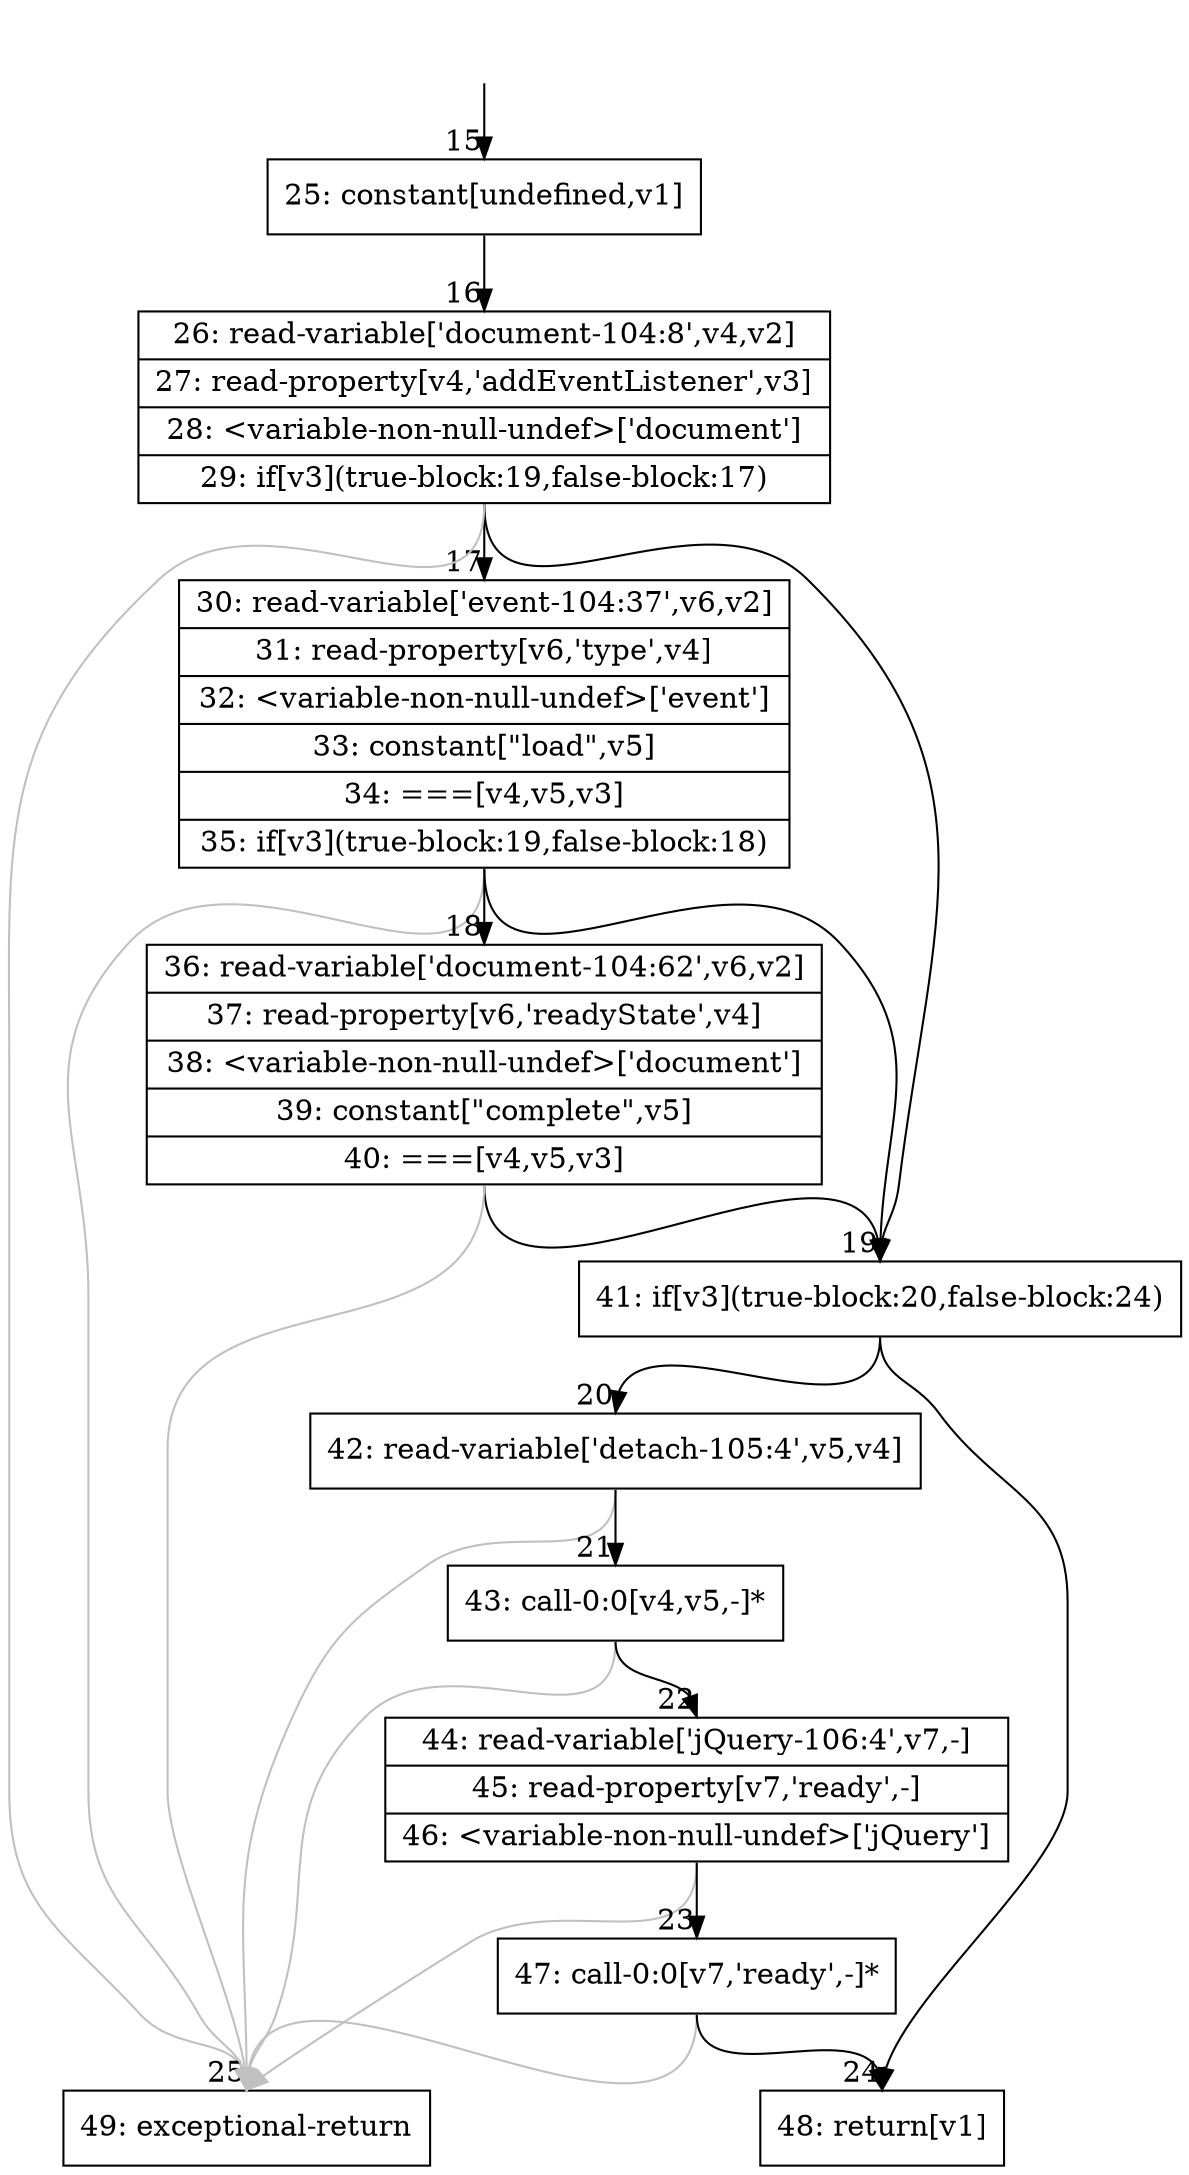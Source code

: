 digraph {
rankdir="TD"
BB_entry4[shape=none,label=""];
BB_entry4 -> BB15 [tailport=s, headport=n, headlabel="    15"]
BB15 [shape=record label="{25: constant[undefined,v1]}" ] 
BB15 -> BB16 [tailport=s, headport=n, headlabel="      16"]
BB16 [shape=record label="{26: read-variable['document-104:8',v4,v2]|27: read-property[v4,'addEventListener',v3]|28: \<variable-non-null-undef\>['document']|29: if[v3](true-block:19,false-block:17)}" ] 
BB16 -> BB19 [tailport=s, headport=n, headlabel="      19"]
BB16 -> BB17 [tailport=s, headport=n, headlabel="      17"]
BB16 -> BB25 [tailport=s, headport=n, color=gray, headlabel="      25"]
BB17 [shape=record label="{30: read-variable['event-104:37',v6,v2]|31: read-property[v6,'type',v4]|32: \<variable-non-null-undef\>['event']|33: constant[\"load\",v5]|34: ===[v4,v5,v3]|35: if[v3](true-block:19,false-block:18)}" ] 
BB17 -> BB19 [tailport=s, headport=n]
BB17 -> BB18 [tailport=s, headport=n, headlabel="      18"]
BB17 -> BB25 [tailport=s, headport=n, color=gray]
BB18 [shape=record label="{36: read-variable['document-104:62',v6,v2]|37: read-property[v6,'readyState',v4]|38: \<variable-non-null-undef\>['document']|39: constant[\"complete\",v5]|40: ===[v4,v5,v3]}" ] 
BB18 -> BB19 [tailport=s, headport=n]
BB18 -> BB25 [tailport=s, headport=n, color=gray]
BB19 [shape=record label="{41: if[v3](true-block:20,false-block:24)}" ] 
BB19 -> BB20 [tailport=s, headport=n, headlabel="      20"]
BB19 -> BB24 [tailport=s, headport=n, headlabel="      24"]
BB20 [shape=record label="{42: read-variable['detach-105:4',v5,v4]}" ] 
BB20 -> BB21 [tailport=s, headport=n, headlabel="      21"]
BB20 -> BB25 [tailport=s, headport=n, color=gray]
BB21 [shape=record label="{43: call-0:0[v4,v5,-]*}" ] 
BB21 -> BB22 [tailport=s, headport=n, headlabel="      22"]
BB21 -> BB25 [tailport=s, headport=n, color=gray]
BB22 [shape=record label="{44: read-variable['jQuery-106:4',v7,-]|45: read-property[v7,'ready',-]|46: \<variable-non-null-undef\>['jQuery']}" ] 
BB22 -> BB23 [tailport=s, headport=n, headlabel="      23"]
BB22 -> BB25 [tailport=s, headport=n, color=gray]
BB23 [shape=record label="{47: call-0:0[v7,'ready',-]*}" ] 
BB23 -> BB24 [tailport=s, headport=n]
BB23 -> BB25 [tailport=s, headport=n, color=gray]
BB24 [shape=record label="{48: return[v1]}" ] 
BB25 [shape=record label="{49: exceptional-return}" ] 
}
